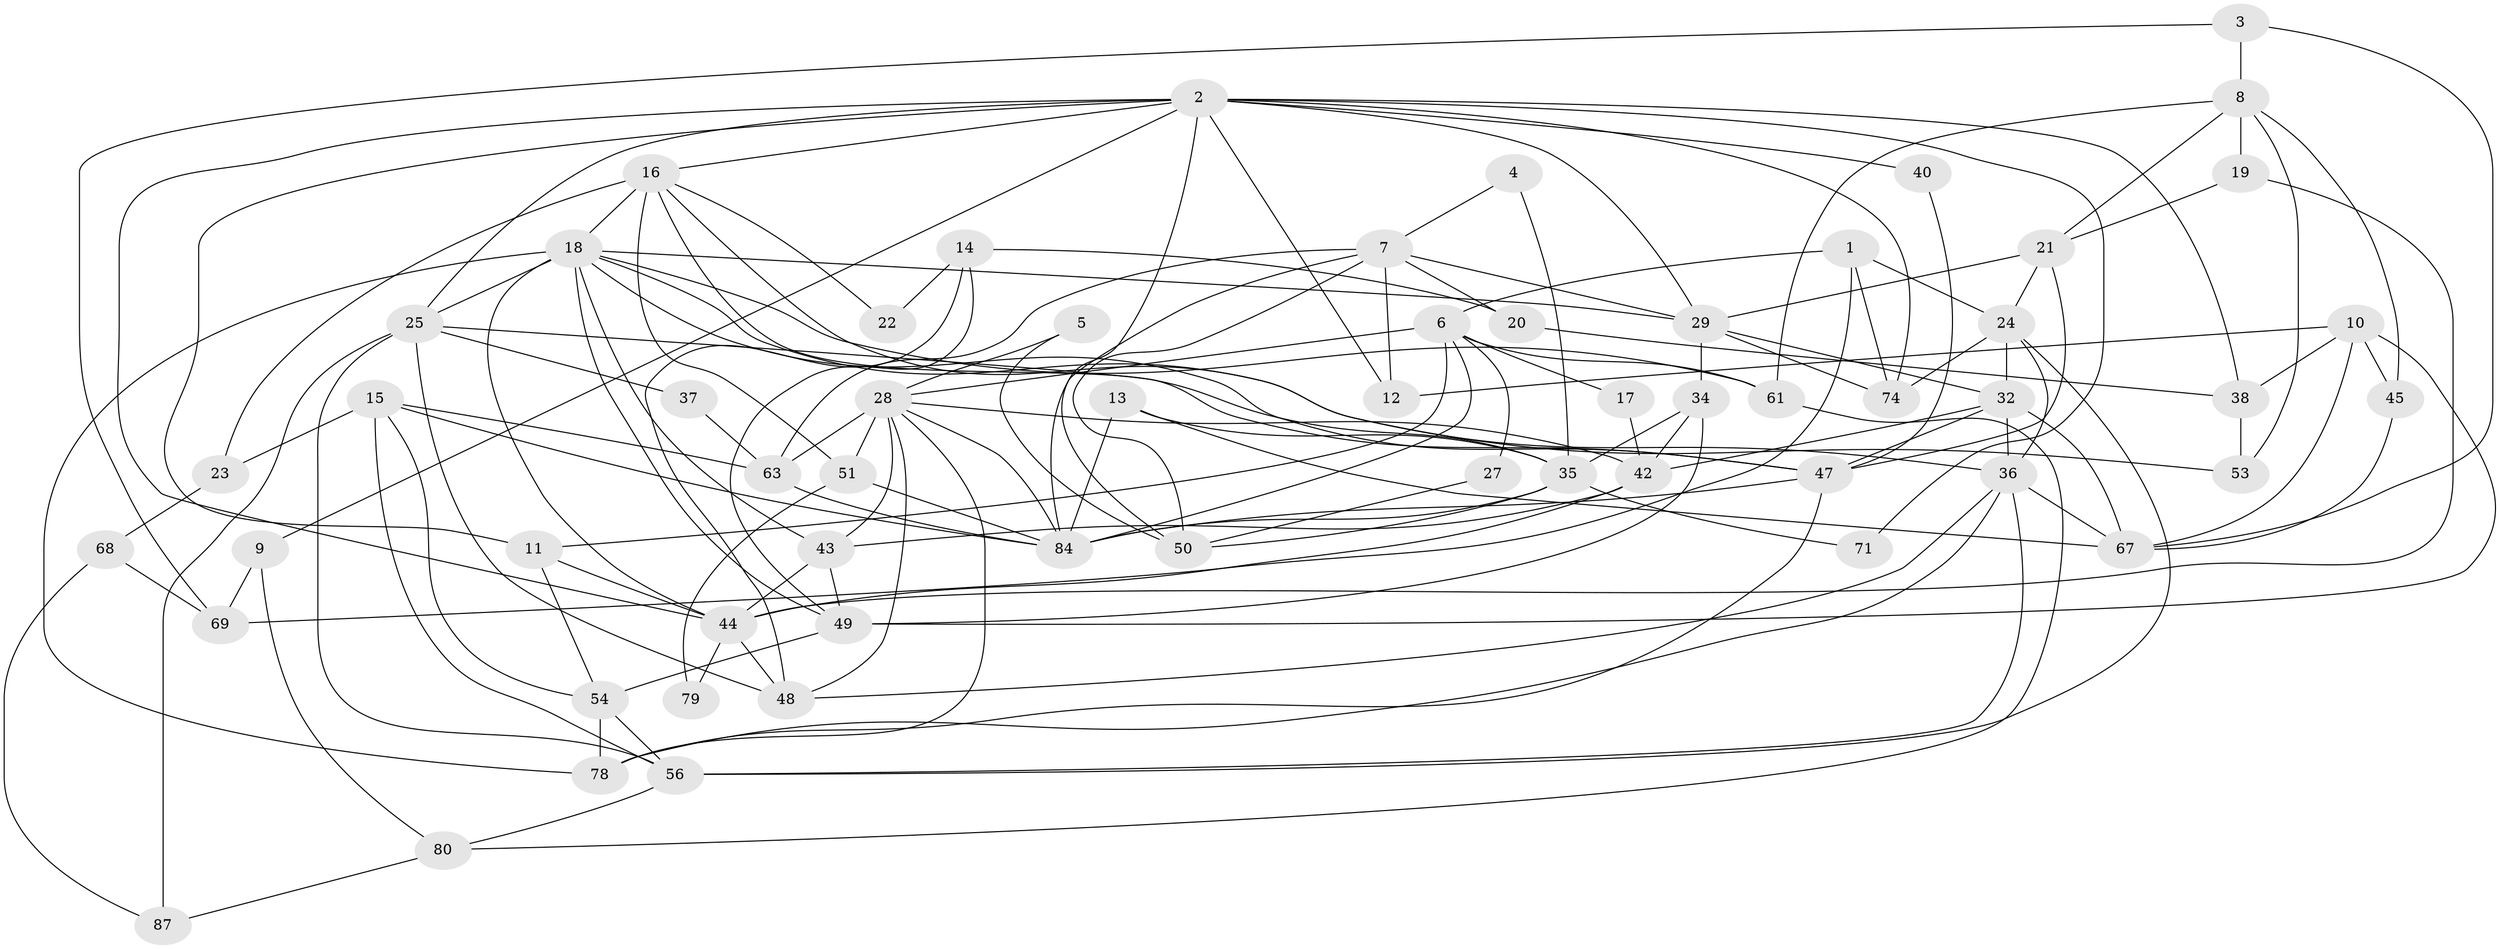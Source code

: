 // original degree distribution, {4: 0.3181818181818182, 8: 0.03409090909090909, 2: 0.14772727272727273, 3: 0.23863636363636365, 5: 0.14772727272727273, 6: 0.09090909090909091, 7: 0.022727272727272728}
// Generated by graph-tools (version 1.1) at 2025/42/03/06/25 10:42:00]
// undirected, 59 vertices, 141 edges
graph export_dot {
graph [start="1"]
  node [color=gray90,style=filled];
  1;
  2 [super="+73"];
  3 [super="+33"];
  4;
  5;
  6 [super="+85"];
  7 [super="+77"];
  8 [super="+55"];
  9;
  10;
  11;
  12;
  13;
  14;
  15 [super="+86"];
  16 [super="+39"];
  17;
  18 [super="+26"];
  19;
  20;
  21 [super="+41"];
  22;
  23 [super="+75"];
  24 [super="+59"];
  25 [super="+57"];
  27;
  28 [super="+30"];
  29 [super="+31"];
  32 [super="+62"];
  34;
  35 [super="+60"];
  36 [super="+72"];
  37;
  38;
  40;
  42 [super="+52"];
  43 [super="+65"];
  44 [super="+46"];
  45;
  47 [super="+83"];
  48 [super="+58"];
  49;
  50;
  51 [super="+81"];
  53;
  54 [super="+70"];
  56 [super="+64"];
  61;
  63 [super="+66"];
  67 [super="+76"];
  68;
  69;
  71;
  74;
  78 [super="+82"];
  79;
  80;
  84 [super="+88"];
  87;
  1 -- 74;
  1 -- 6;
  1 -- 24;
  1 -- 69;
  2 -- 9;
  2 -- 11;
  2 -- 12;
  2 -- 16;
  2 -- 38;
  2 -- 40;
  2 -- 50;
  2 -- 71;
  2 -- 25;
  2 -- 74;
  2 -- 29;
  2 -- 44;
  3 -- 69;
  3 -- 8;
  3 -- 67;
  4 -- 7;
  4 -- 35;
  5 -- 28;
  5 -- 50;
  6 -- 11;
  6 -- 17;
  6 -- 27;
  6 -- 28;
  6 -- 61;
  6 -- 84;
  7 -- 12;
  7 -- 20;
  7 -- 50;
  7 -- 84;
  7 -- 29;
  7 -- 63;
  8 -- 21;
  8 -- 19;
  8 -- 61;
  8 -- 53;
  8 -- 45;
  9 -- 80;
  9 -- 69;
  10 -- 49;
  10 -- 38;
  10 -- 12;
  10 -- 45;
  10 -- 67;
  11 -- 54;
  11 -- 44;
  13 -- 84;
  13 -- 67;
  13 -- 35;
  14 -- 49;
  14 -- 20;
  14 -- 22;
  14 -- 48;
  15 -- 54;
  15 -- 84;
  15 -- 23;
  15 -- 56;
  15 -- 63;
  16 -- 22;
  16 -- 18;
  16 -- 35;
  16 -- 36;
  16 -- 51 [weight=2];
  16 -- 23;
  17 -- 42;
  18 -- 25;
  18 -- 61;
  18 -- 43;
  18 -- 44;
  18 -- 47;
  18 -- 49;
  18 -- 53;
  18 -- 78;
  18 -- 29;
  19 -- 44 [weight=2];
  19 -- 21;
  20 -- 38;
  21 -- 47;
  21 -- 24;
  21 -- 29;
  23 -- 68 [weight=2];
  24 -- 36;
  24 -- 74;
  24 -- 56;
  24 -- 32;
  25 -- 48;
  25 -- 47;
  25 -- 37;
  25 -- 56;
  25 -- 87;
  27 -- 50;
  28 -- 48;
  28 -- 51;
  28 -- 43;
  28 -- 78;
  28 -- 63;
  28 -- 84;
  28 -- 42;
  29 -- 34;
  29 -- 74;
  29 -- 32;
  32 -- 67;
  32 -- 36;
  32 -- 47;
  32 -- 42;
  34 -- 42;
  34 -- 49;
  34 -- 35;
  35 -- 50;
  35 -- 71;
  35 -- 84;
  36 -- 56;
  36 -- 48;
  36 -- 78;
  36 -- 67;
  37 -- 63;
  38 -- 53;
  40 -- 47;
  42 -- 43;
  42 -- 44;
  43 -- 49;
  43 -- 44 [weight=2];
  44 -- 79;
  44 -- 48;
  45 -- 67;
  47 -- 78;
  47 -- 84;
  49 -- 54;
  51 -- 84;
  51 -- 79;
  54 -- 56;
  54 -- 78;
  56 -- 80;
  61 -- 80;
  63 -- 84;
  68 -- 87;
  68 -- 69;
  80 -- 87;
}
